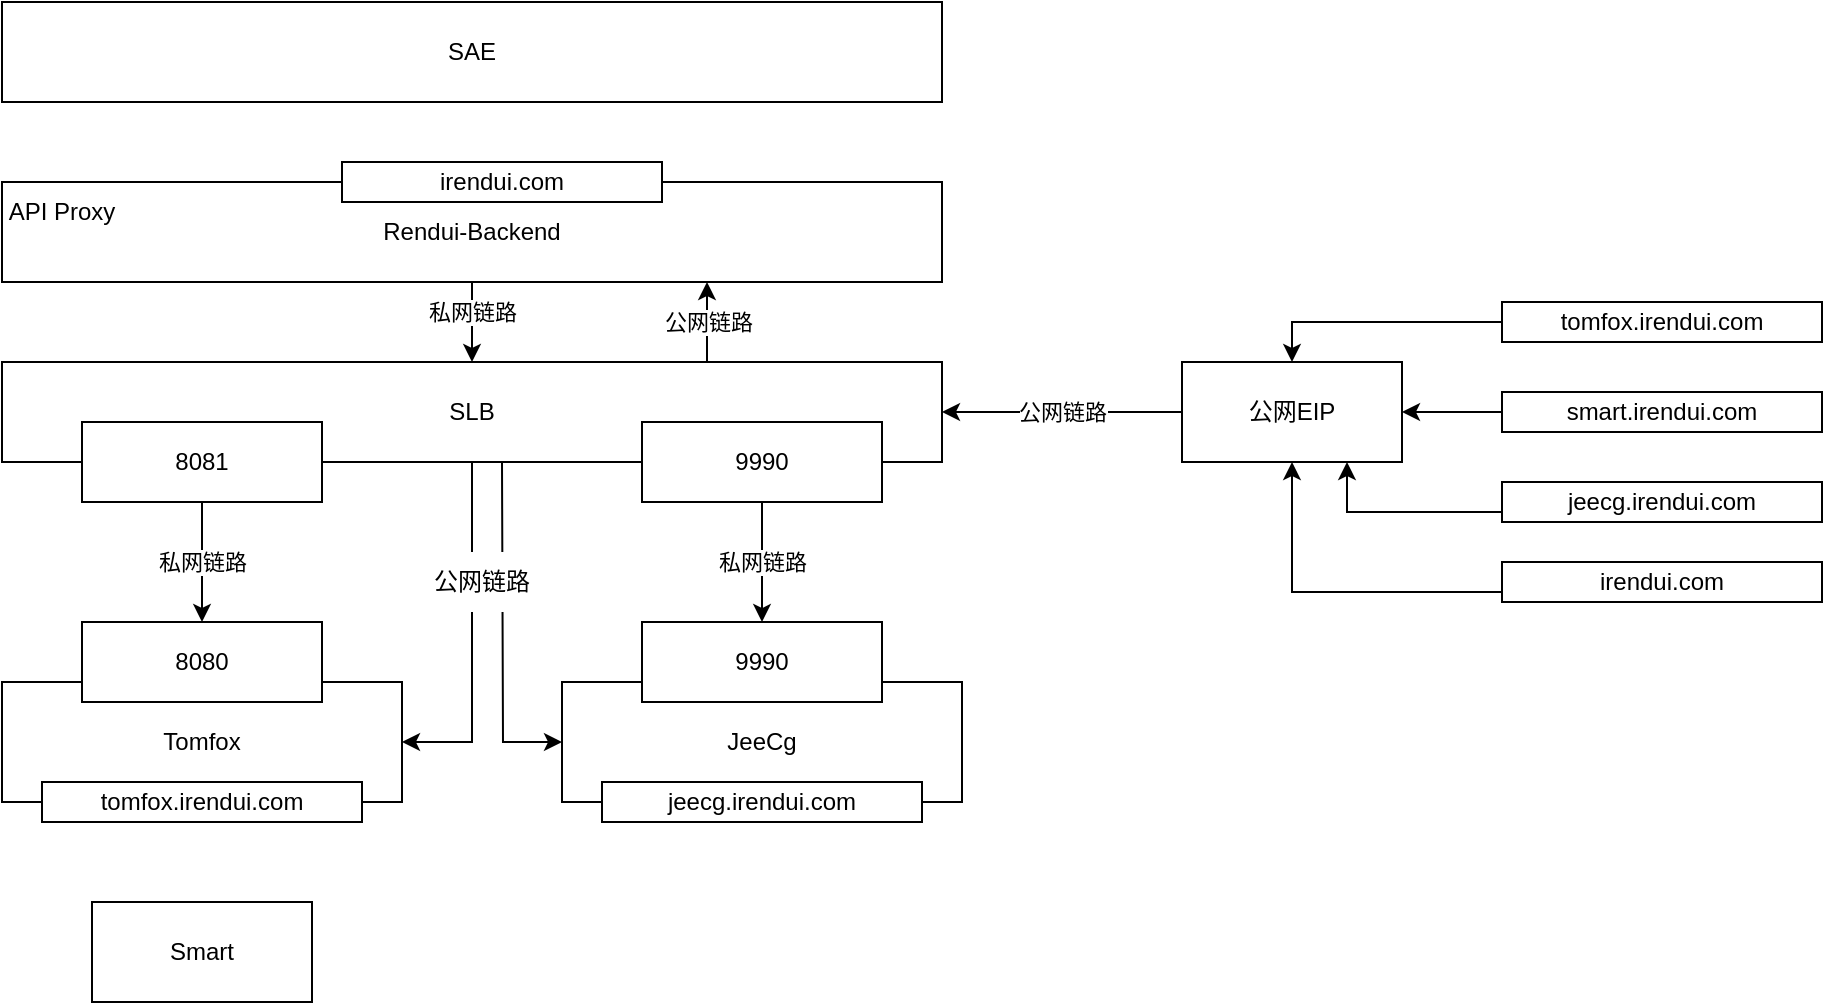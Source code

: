 <mxfile version="22.1.8" type="github">
  <diagram name="第 1 页" id="Vg_4OJveJJWSFtg9z_IO">
    <mxGraphModel dx="1114" dy="785" grid="1" gridSize="10" guides="1" tooltips="1" connect="1" arrows="1" fold="1" page="1" pageScale="1" pageWidth="827" pageHeight="1169" math="0" shadow="0">
      <root>
        <mxCell id="0" />
        <mxCell id="1" parent="0" />
        <mxCell id="jJ6z8UurllCZfozqZOEa-1" value="SAE" style="rounded=0;whiteSpace=wrap;html=1;" vertex="1" parent="1">
          <mxGeometry x="190" y="200" width="470" height="50" as="geometry" />
        </mxCell>
        <mxCell id="jJ6z8UurllCZfozqZOEa-11" style="edgeStyle=orthogonalEdgeStyle;rounded=0;orthogonalLoop=1;jettySize=auto;html=1;exitX=0.5;exitY=1;exitDx=0;exitDy=0;" edge="1" parent="1" source="jJ6z8UurllCZfozqZOEa-2" target="jJ6z8UurllCZfozqZOEa-6">
          <mxGeometry relative="1" as="geometry" />
        </mxCell>
        <mxCell id="jJ6z8UurllCZfozqZOEa-30" value="私网链路" style="edgeLabel;html=1;align=center;verticalAlign=middle;resizable=0;points=[];" vertex="1" connectable="0" parent="jJ6z8UurllCZfozqZOEa-11">
          <mxGeometry x="-0.255" relative="1" as="geometry">
            <mxPoint as="offset" />
          </mxGeometry>
        </mxCell>
        <mxCell id="jJ6z8UurllCZfozqZOEa-2" value="Rendui-Backend" style="rounded=0;whiteSpace=wrap;html=1;" vertex="1" parent="1">
          <mxGeometry x="190" y="290" width="470" height="50" as="geometry" />
        </mxCell>
        <mxCell id="jJ6z8UurllCZfozqZOEa-3" value="API Proxy" style="text;html=1;strokeColor=none;fillColor=none;align=center;verticalAlign=middle;whiteSpace=wrap;rounded=0;" vertex="1" parent="1">
          <mxGeometry x="190" y="290" width="60" height="30" as="geometry" />
        </mxCell>
        <mxCell id="jJ6z8UurllCZfozqZOEa-4" value="Tomfox" style="rounded=0;whiteSpace=wrap;html=1;" vertex="1" parent="1">
          <mxGeometry x="190" y="540" width="200" height="60" as="geometry" />
        </mxCell>
        <mxCell id="jJ6z8UurllCZfozqZOEa-5" value="JeeCg" style="rounded=0;whiteSpace=wrap;html=1;" vertex="1" parent="1">
          <mxGeometry x="470" y="540" width="200" height="60" as="geometry" />
        </mxCell>
        <mxCell id="jJ6z8UurllCZfozqZOEa-16" value="公网链路" style="edgeStyle=orthogonalEdgeStyle;rounded=0;orthogonalLoop=1;jettySize=auto;html=1;exitX=0.75;exitY=0;exitDx=0;exitDy=0;entryX=0.75;entryY=1;entryDx=0;entryDy=0;" edge="1" parent="1" source="jJ6z8UurllCZfozqZOEa-6" target="jJ6z8UurllCZfozqZOEa-2">
          <mxGeometry relative="1" as="geometry" />
        </mxCell>
        <mxCell id="jJ6z8UurllCZfozqZOEa-31" style="edgeStyle=orthogonalEdgeStyle;rounded=0;orthogonalLoop=1;jettySize=auto;html=1;exitX=0.5;exitY=1;exitDx=0;exitDy=0;entryX=1;entryY=0.5;entryDx=0;entryDy=0;" edge="1" parent="1" source="jJ6z8UurllCZfozqZOEa-6" target="jJ6z8UurllCZfozqZOEa-4">
          <mxGeometry relative="1" as="geometry" />
        </mxCell>
        <mxCell id="jJ6z8UurllCZfozqZOEa-6" value="SLB" style="rounded=0;whiteSpace=wrap;html=1;" vertex="1" parent="1">
          <mxGeometry x="190" y="380" width="470" height="50" as="geometry" />
        </mxCell>
        <mxCell id="jJ6z8UurllCZfozqZOEa-12" value="私网链路" style="edgeStyle=orthogonalEdgeStyle;rounded=0;orthogonalLoop=1;jettySize=auto;html=1;exitX=0.5;exitY=1;exitDx=0;exitDy=0;entryX=0.5;entryY=0;entryDx=0;entryDy=0;" edge="1" parent="1" source="jJ6z8UurllCZfozqZOEa-7" target="jJ6z8UurllCZfozqZOEa-9">
          <mxGeometry relative="1" as="geometry" />
        </mxCell>
        <mxCell id="jJ6z8UurllCZfozqZOEa-7" value="8081" style="rounded=0;whiteSpace=wrap;html=1;" vertex="1" parent="1">
          <mxGeometry x="230" y="410" width="120" height="40" as="geometry" />
        </mxCell>
        <mxCell id="jJ6z8UurllCZfozqZOEa-13" value="私网链路" style="edgeStyle=orthogonalEdgeStyle;rounded=0;orthogonalLoop=1;jettySize=auto;html=1;exitX=0.5;exitY=1;exitDx=0;exitDy=0;entryX=0.5;entryY=0;entryDx=0;entryDy=0;" edge="1" parent="1" source="jJ6z8UurllCZfozqZOEa-8" target="jJ6z8UurllCZfozqZOEa-10">
          <mxGeometry relative="1" as="geometry" />
        </mxCell>
        <mxCell id="jJ6z8UurllCZfozqZOEa-8" value="9990" style="rounded=0;whiteSpace=wrap;html=1;" vertex="1" parent="1">
          <mxGeometry x="510" y="410" width="120" height="40" as="geometry" />
        </mxCell>
        <mxCell id="jJ6z8UurllCZfozqZOEa-9" value="8080" style="rounded=0;whiteSpace=wrap;html=1;" vertex="1" parent="1">
          <mxGeometry x="230" y="510" width="120" height="40" as="geometry" />
        </mxCell>
        <mxCell id="jJ6z8UurllCZfozqZOEa-10" value="9990" style="rounded=0;whiteSpace=wrap;html=1;" vertex="1" parent="1">
          <mxGeometry x="510" y="510" width="120" height="40" as="geometry" />
        </mxCell>
        <mxCell id="jJ6z8UurllCZfozqZOEa-15" value="公网链路" style="edgeStyle=orthogonalEdgeStyle;rounded=0;orthogonalLoop=1;jettySize=auto;html=1;entryX=1;entryY=0.5;entryDx=0;entryDy=0;" edge="1" parent="1" source="jJ6z8UurllCZfozqZOEa-14" target="jJ6z8UurllCZfozqZOEa-6">
          <mxGeometry relative="1" as="geometry">
            <Array as="points">
              <mxPoint x="730" y="405" />
              <mxPoint x="730" y="405" />
            </Array>
          </mxGeometry>
        </mxCell>
        <mxCell id="jJ6z8UurllCZfozqZOEa-14" value="公网EIP" style="rounded=0;whiteSpace=wrap;html=1;" vertex="1" parent="1">
          <mxGeometry x="780" y="380" width="110" height="50" as="geometry" />
        </mxCell>
        <mxCell id="jJ6z8UurllCZfozqZOEa-26" style="edgeStyle=orthogonalEdgeStyle;rounded=0;orthogonalLoop=1;jettySize=auto;html=1;exitX=0;exitY=0.5;exitDx=0;exitDy=0;" edge="1" parent="1" source="jJ6z8UurllCZfozqZOEa-18" target="jJ6z8UurllCZfozqZOEa-14">
          <mxGeometry relative="1" as="geometry" />
        </mxCell>
        <mxCell id="jJ6z8UurllCZfozqZOEa-18" value="tomfox.irendui.com" style="rounded=0;whiteSpace=wrap;html=1;" vertex="1" parent="1">
          <mxGeometry x="940" y="350" width="160" height="20" as="geometry" />
        </mxCell>
        <mxCell id="jJ6z8UurllCZfozqZOEa-27" style="edgeStyle=orthogonalEdgeStyle;rounded=0;orthogonalLoop=1;jettySize=auto;html=1;exitX=0;exitY=0.5;exitDx=0;exitDy=0;" edge="1" parent="1" source="jJ6z8UurllCZfozqZOEa-19" target="jJ6z8UurllCZfozqZOEa-14">
          <mxGeometry relative="1" as="geometry" />
        </mxCell>
        <mxCell id="jJ6z8UurllCZfozqZOEa-19" value="smart.irendui.com" style="rounded=0;whiteSpace=wrap;html=1;" vertex="1" parent="1">
          <mxGeometry x="940" y="395" width="160" height="20" as="geometry" />
        </mxCell>
        <mxCell id="jJ6z8UurllCZfozqZOEa-28" style="edgeStyle=orthogonalEdgeStyle;rounded=0;orthogonalLoop=1;jettySize=auto;html=1;exitX=0;exitY=0.75;exitDx=0;exitDy=0;entryX=0.75;entryY=1;entryDx=0;entryDy=0;" edge="1" parent="1" source="jJ6z8UurllCZfozqZOEa-20" target="jJ6z8UurllCZfozqZOEa-14">
          <mxGeometry relative="1" as="geometry" />
        </mxCell>
        <mxCell id="jJ6z8UurllCZfozqZOEa-20" value="jeecg.irendui.com" style="rounded=0;whiteSpace=wrap;html=1;" vertex="1" parent="1">
          <mxGeometry x="940" y="440" width="160" height="20" as="geometry" />
        </mxCell>
        <mxCell id="jJ6z8UurllCZfozqZOEa-29" style="edgeStyle=orthogonalEdgeStyle;rounded=0;orthogonalLoop=1;jettySize=auto;html=1;exitX=0;exitY=0.75;exitDx=0;exitDy=0;entryX=0.5;entryY=1;entryDx=0;entryDy=0;" edge="1" parent="1" source="jJ6z8UurllCZfozqZOEa-21" target="jJ6z8UurllCZfozqZOEa-14">
          <mxGeometry relative="1" as="geometry" />
        </mxCell>
        <mxCell id="jJ6z8UurllCZfozqZOEa-21" value="irendui.com" style="rounded=0;whiteSpace=wrap;html=1;" vertex="1" parent="1">
          <mxGeometry x="940" y="480" width="160" height="20" as="geometry" />
        </mxCell>
        <mxCell id="jJ6z8UurllCZfozqZOEa-22" value="irendui.com" style="rounded=0;whiteSpace=wrap;html=1;" vertex="1" parent="1">
          <mxGeometry x="360" y="280" width="160" height="20" as="geometry" />
        </mxCell>
        <mxCell id="jJ6z8UurllCZfozqZOEa-23" value="jeecg.irendui.com" style="rounded=0;whiteSpace=wrap;html=1;" vertex="1" parent="1">
          <mxGeometry x="490" y="590" width="160" height="20" as="geometry" />
        </mxCell>
        <mxCell id="jJ6z8UurllCZfozqZOEa-24" value="tomfox.irendui.com" style="rounded=0;whiteSpace=wrap;html=1;" vertex="1" parent="1">
          <mxGeometry x="210" y="590" width="160" height="20" as="geometry" />
        </mxCell>
        <mxCell id="jJ6z8UurllCZfozqZOEa-25" value="Smart" style="rounded=0;whiteSpace=wrap;html=1;" vertex="1" parent="1">
          <mxGeometry x="235" y="650" width="110" height="50" as="geometry" />
        </mxCell>
        <mxCell id="jJ6z8UurllCZfozqZOEa-33" style="edgeStyle=orthogonalEdgeStyle;rounded=0;orthogonalLoop=1;jettySize=auto;html=1;exitX=0;exitY=0.5;exitDx=0;exitDy=0;startArrow=classic;startFill=1;endArrow=none;endFill=0;" edge="1" parent="1" source="jJ6z8UurllCZfozqZOEa-5">
          <mxGeometry relative="1" as="geometry">
            <mxPoint x="440" y="430" as="targetPoint" />
          </mxGeometry>
        </mxCell>
        <mxCell id="jJ6z8UurllCZfozqZOEa-34" value="公网链路" style="text;html=1;strokeColor=none;fillColor=default;align=center;verticalAlign=middle;whiteSpace=wrap;rounded=0;" vertex="1" parent="1">
          <mxGeometry x="400" y="475" width="60" height="30" as="geometry" />
        </mxCell>
      </root>
    </mxGraphModel>
  </diagram>
</mxfile>
